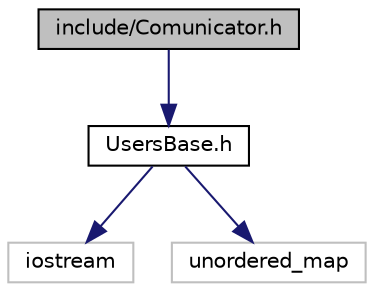 digraph "include/Comunicator.h"
{
 // LATEX_PDF_SIZE
  edge [fontname="Helvetica",fontsize="10",labelfontname="Helvetica",labelfontsize="10"];
  node [fontname="Helvetica",fontsize="10",shape=record];
  Node1 [label="include/Comunicator.h",height=0.2,width=0.4,color="black", fillcolor="grey75", style="filled", fontcolor="black",tooltip="Заголовочный файл для модуля Comunicator."];
  Node1 -> Node2 [color="midnightblue",fontsize="10",style="solid"];
  Node2 [label="UsersBase.h",height=0.2,width=0.4,color="black", fillcolor="white", style="filled",URL="$UsersBase_8h.html",tooltip="Заголовочный файл для модуля UsersBase."];
  Node2 -> Node3 [color="midnightblue",fontsize="10",style="solid"];
  Node3 [label="iostream",height=0.2,width=0.4,color="grey75", fillcolor="white", style="filled",tooltip=" "];
  Node2 -> Node4 [color="midnightblue",fontsize="10",style="solid"];
  Node4 [label="unordered_map",height=0.2,width=0.4,color="grey75", fillcolor="white", style="filled",tooltip=" "];
}
